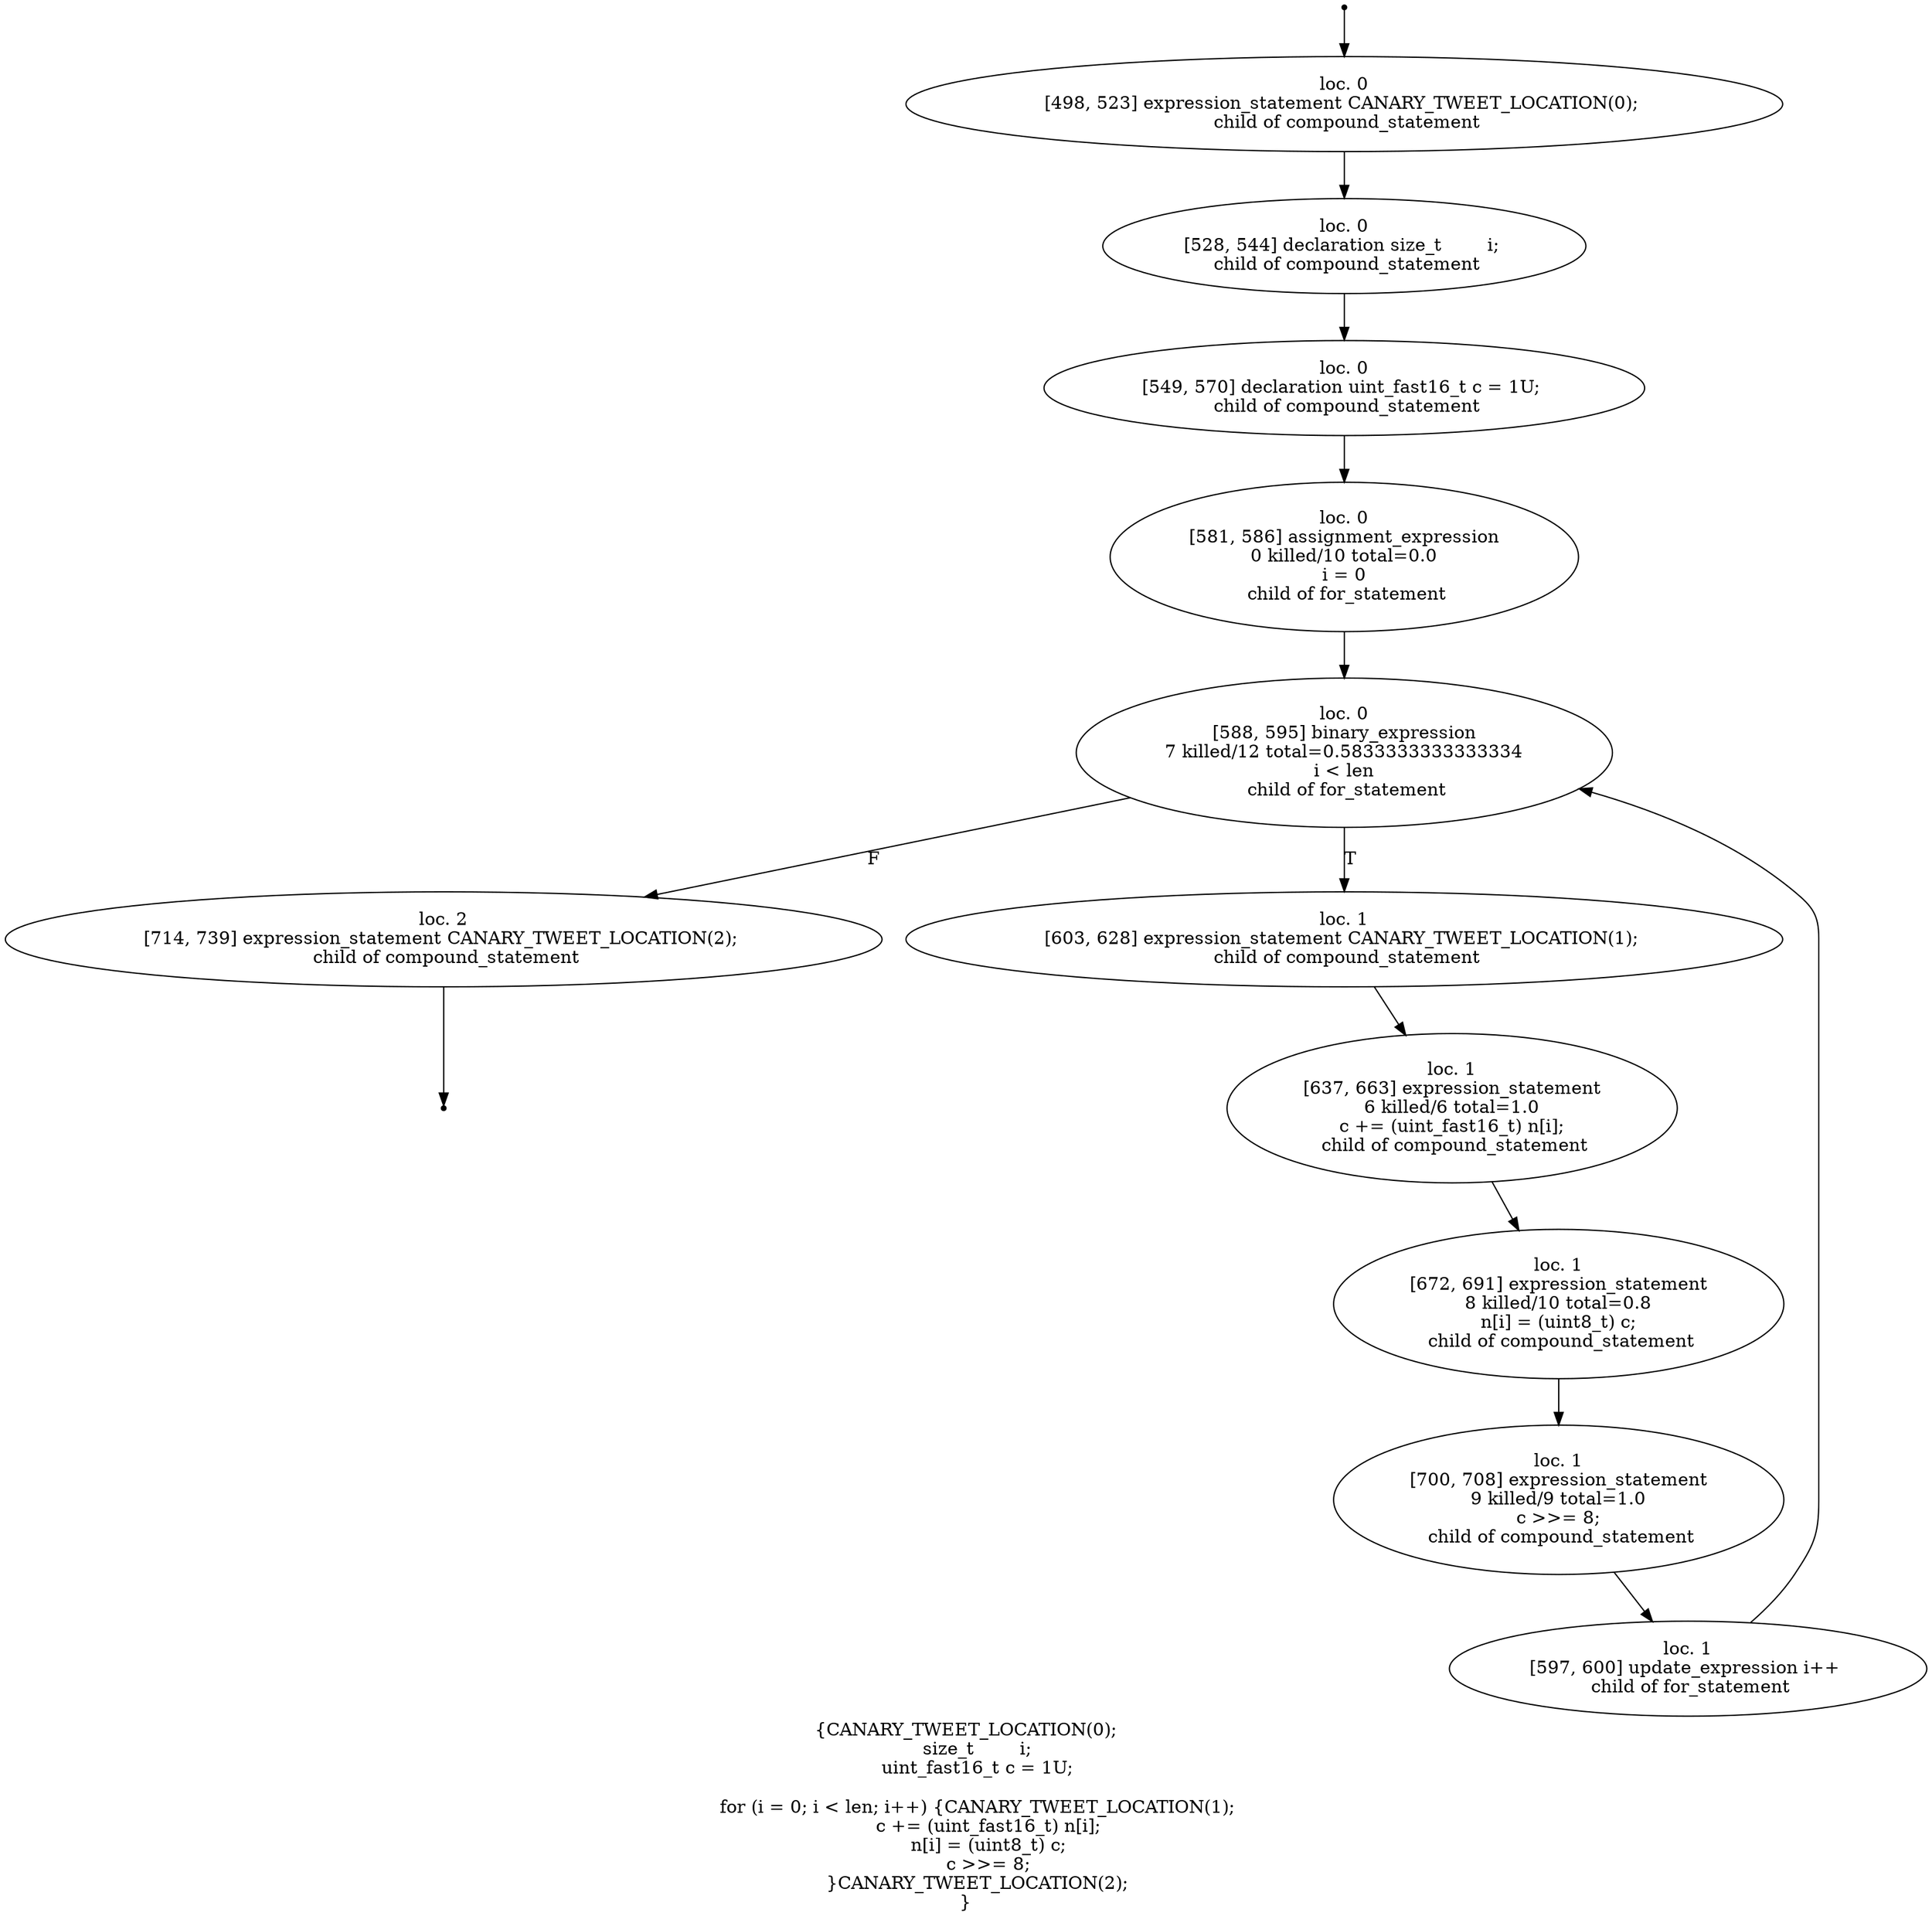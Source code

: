 digraph hydro_increment_2 {
	initial [shape=point]
	initial -> "loc. 0
[498, 523] expression_statement CANARY_TWEET_LOCATION(0); 
 child of compound_statement"
	final [shape=point]
	"loc. 2
[714, 739] expression_statement CANARY_TWEET_LOCATION(2); 
 child of compound_statement" -> final
	"loc. 0
[498, 523] expression_statement CANARY_TWEET_LOCATION(0); 
 child of compound_statement"
	"loc. 0
[498, 523] expression_statement CANARY_TWEET_LOCATION(0); 
 child of compound_statement" -> "loc. 0
[528, 544] declaration size_t        i; 
 child of compound_statement"
	"loc. 0
[528, 544] declaration size_t        i; 
 child of compound_statement"
	"loc. 0
[528, 544] declaration size_t        i; 
 child of compound_statement" -> "loc. 0
[549, 570] declaration uint_fast16_t c = 1U; 
 child of compound_statement"
	"loc. 0
[549, 570] declaration uint_fast16_t c = 1U; 
 child of compound_statement"
	"loc. 0
[549, 570] declaration uint_fast16_t c = 1U; 
 child of compound_statement" -> "loc. 0
[581, 586] assignment_expression
0 killed/10 total=0.0
 i = 0 
 child of for_statement"
	"loc. 0
[581, 586] assignment_expression
0 killed/10 total=0.0
 i = 0 
 child of for_statement"
	"loc. 0
[581, 586] assignment_expression
0 killed/10 total=0.0
 i = 0 
 child of for_statement" -> "loc. 0
[588, 595] binary_expression
7 killed/12 total=0.5833333333333334
 i < len 
 child of for_statement"
	"loc. 0
[588, 595] binary_expression
7 killed/12 total=0.5833333333333334
 i < len 
 child of for_statement"
	"loc. 0
[588, 595] binary_expression
7 killed/12 total=0.5833333333333334
 i < len 
 child of for_statement" -> "loc. 1
[603, 628] expression_statement CANARY_TWEET_LOCATION(1); 
 child of compound_statement" [label=T]
	"loc. 0
[588, 595] binary_expression
7 killed/12 total=0.5833333333333334
 i < len 
 child of for_statement" -> "loc. 2
[714, 739] expression_statement CANARY_TWEET_LOCATION(2); 
 child of compound_statement" [label=F]
	"loc. 1
[603, 628] expression_statement CANARY_TWEET_LOCATION(1); 
 child of compound_statement"
	"loc. 1
[603, 628] expression_statement CANARY_TWEET_LOCATION(1); 
 child of compound_statement" -> "loc. 1
[637, 663] expression_statement
6 killed/6 total=1.0
 c += (uint_fast16_t) n[i]; 
 child of compound_statement"
	"loc. 2
[714, 739] expression_statement CANARY_TWEET_LOCATION(2); 
 child of compound_statement"
	"loc. 1
[597, 600] update_expression i++ 
 child of for_statement"
	"loc. 1
[597, 600] update_expression i++ 
 child of for_statement" -> "loc. 0
[588, 595] binary_expression
7 killed/12 total=0.5833333333333334
 i < len 
 child of for_statement"
	"loc. 1
[637, 663] expression_statement
6 killed/6 total=1.0
 c += (uint_fast16_t) n[i]; 
 child of compound_statement"
	"loc. 1
[637, 663] expression_statement
6 killed/6 total=1.0
 c += (uint_fast16_t) n[i]; 
 child of compound_statement" -> "loc. 1
[672, 691] expression_statement
8 killed/10 total=0.8
 n[i] = (uint8_t) c; 
 child of compound_statement"
	"loc. 1
[672, 691] expression_statement
8 killed/10 total=0.8
 n[i] = (uint8_t) c; 
 child of compound_statement"
	"loc. 1
[672, 691] expression_statement
8 killed/10 total=0.8
 n[i] = (uint8_t) c; 
 child of compound_statement" -> "loc. 1
[700, 708] expression_statement
9 killed/9 total=1.0
 c >>= 8; 
 child of compound_statement"
	"loc. 1
[700, 708] expression_statement
9 killed/9 total=1.0
 c >>= 8; 
 child of compound_statement"
	"loc. 1
[700, 708] expression_statement
9 killed/9 total=1.0
 c >>= 8; 
 child of compound_statement" -> "loc. 1
[597, 600] update_expression i++ 
 child of for_statement"
	label="{CANARY_TWEET_LOCATION(0);
    size_t        i;
    uint_fast16_t c = 1U;

    for (i = 0; i < len; i++) {CANARY_TWEET_LOCATION(1);
        c += (uint_fast16_t) n[i];
        n[i] = (uint8_t) c;
        c >>= 8;
    }CANARY_TWEET_LOCATION(2);
}"
}

